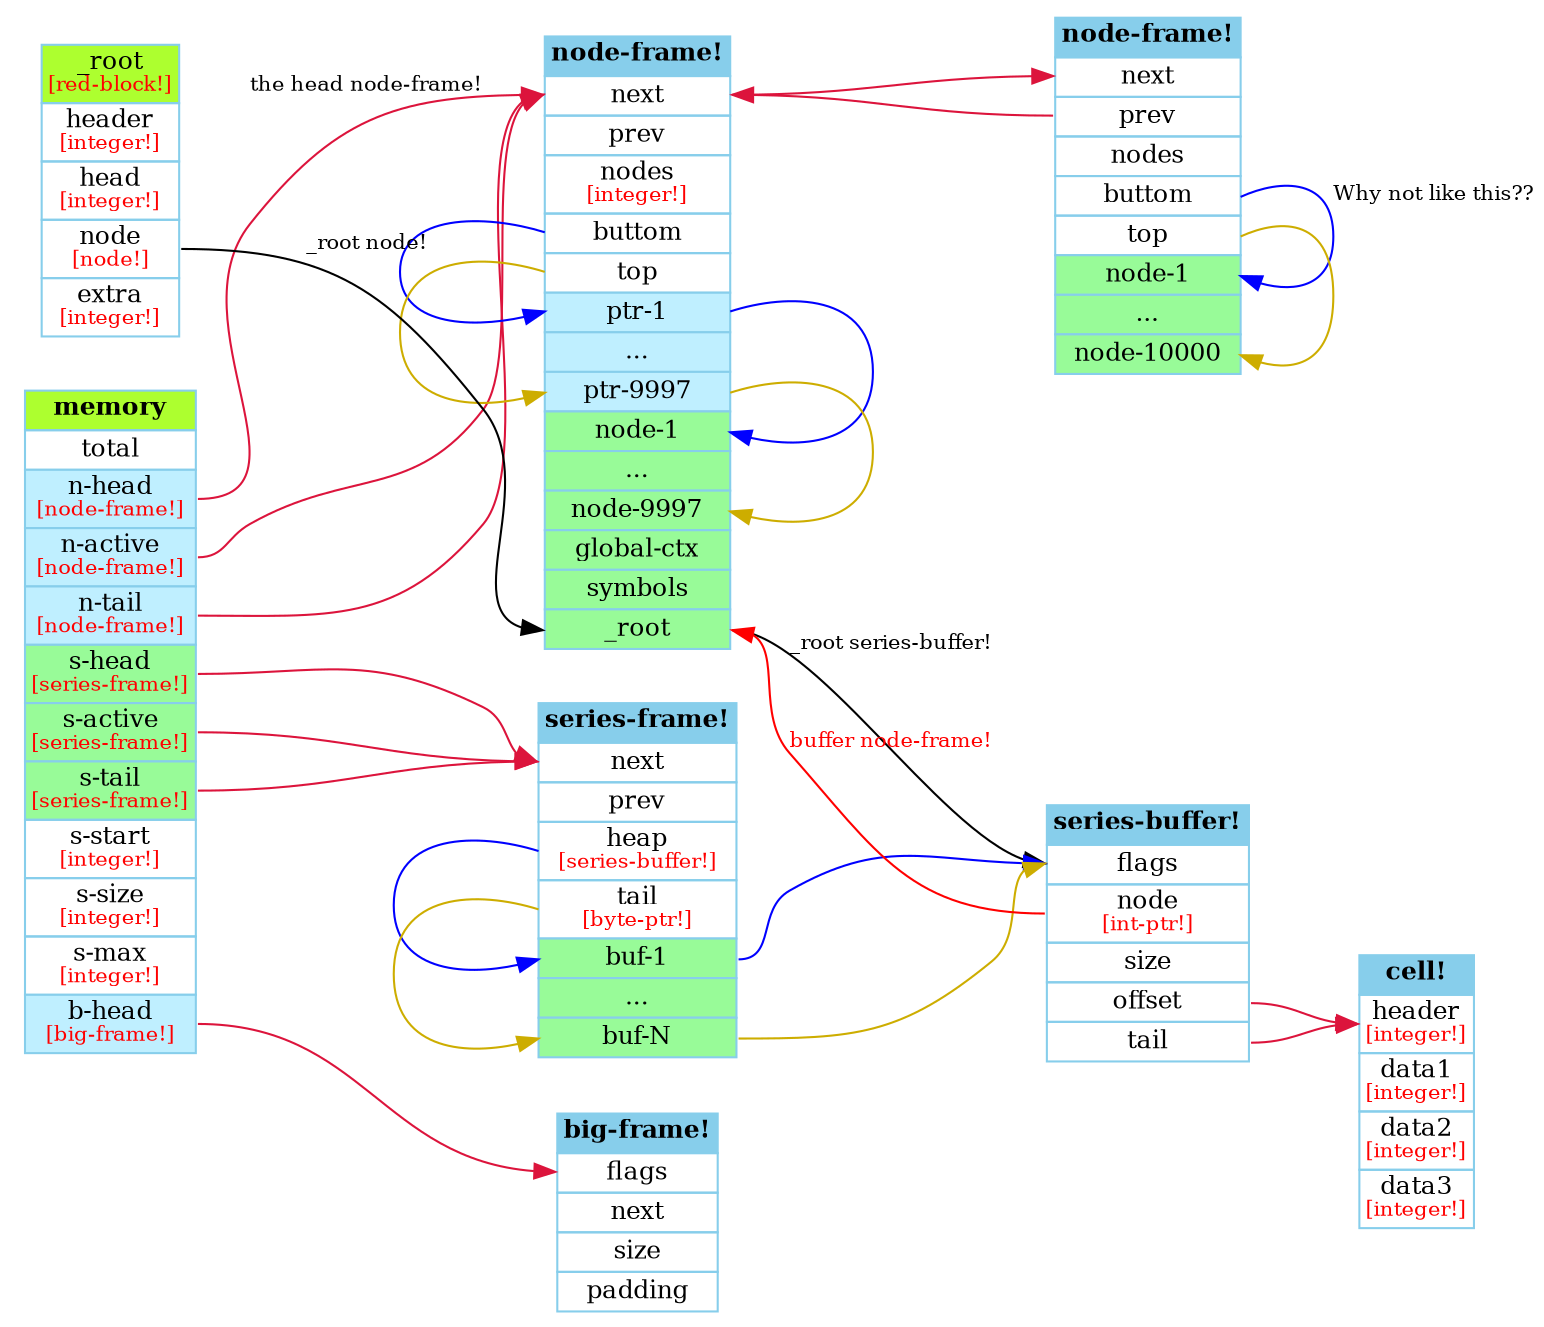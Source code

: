 digraph g {    
    fontname = "Verdana";
    fontsize = 10;
    rankdir = LR; 

    node [shape="record", width=.1, height=.1];
    node [fontsize=12, color="skyblue", shape="record"];  
    edge [fontsize=10, color="crimson", style="solid"];
    node [shape="plaintext"];

    # http://sandbox.kidstrythisathome.com/erdos/

    # http://icodeit.org/2015/11/using-graphviz-drawing/
    # https://casatwy.com/shi-yong-dotyu-yan-he-graphvizhui-tu-fan-yi.html
    # http://itopic.org/graphviz.html

    # https://graphviz.gitlab.io/_pages/doc/info/shapes.html#html
    # https://graphviz.gitlab.io/_pages/doc/info/colors.html

    memory [
        label = <
            <table border="0" cellborder="1" cellspacing="0" align="left" TOOLTIP="memory">
                <tr><td BGCOLOR="greenyellow"><b>memory</b></td></tr>
                <tr><td port="f1">total</td></tr>
                <tr><td port="f2" BGCOLOR="lightblue1">n-head<br ALIGN="CENTER"/><font point-size="10" color="red">[node-frame!]</font></td></tr>
                <tr><td port="f3" BGCOLOR="lightblue1">n-active<br ALIGN="CENTER"/><font point-size="10" color="red">[node-frame!]</font></td></tr>
                <tr><td port="f4" BGCOLOR="lightblue1">n-tail<br ALIGN="CENTER"/><font point-size="10" color="red">[node-frame!]</font></td></tr>
                <tr><td port="f5" BGCOLOR="palegreen">s-head<br ALIGN="CENTER"/><font point-size="10" color="red">[series-frame!]</font></td></tr>
                <tr><td port="f6" BGCOLOR="palegreen">s-active<br ALIGN="CENTER"/><font point-size="10" color="red">[series-frame!]</font></td></tr>
                <tr><td port="f7" BGCOLOR="palegreen">s-tail<br ALIGN="CENTER"/><font point-size="10" color="red">[series-frame!]</font></td></tr>
                <tr><td port="f8">s-start<br ALIGN="CENTER"/><font point-size="10" color="red">[integer!]</font></td></tr>
                <tr><td port="f9">s-size<br ALIGN="CENTER"/><font point-size="10" color="red">[integer!]</font></td></tr>
                <tr><td port="f10">s-max<br ALIGN="CENTER"/><font point-size="10" color="red">[integer!]</font></td></tr>
                <tr><td port="f11" BGCOLOR="lightblue1">b-head<br ALIGN="CENTER"/><font point-size="10" color="red">[big-frame!]</font></td></tr>
            </table>
        >
    ];

    "node-frame!" [
        label = <
            <table border="0" cellborder="1" cellspacing="0" align="left">
                <tr><td BGCOLOR="skyblue"><b>node-frame!</b></td></tr>
                <tr><td port="f1">next</td></tr>
                <tr><td port="f2">prev</td></tr>
                <tr><td port="f3">nodes<br ALIGN="CENTER"/><font point-size="10" color="red">[integer!]</font></td></tr>
                <tr><td port="f4">buttom</td></tr>
                <tr><td port="f5">top</td></tr>
                <tr><td port="p1" BGCOLOR="lightblue1">ptr-1</td></tr>
                <tr><td port="p2" BGCOLOR="lightblue1">...</td></tr>
                <tr><td port="p3" BGCOLOR="lightblue1">ptr-9997</td></tr>
                <tr><td port="n1" BGCOLOR="palegreen">node-1</td></tr>
                <tr><td port="n2" BGCOLOR="palegreen">...</td></tr>
                <tr><td port="n3" BGCOLOR="palegreen">node-9997</td></tr>
                <tr><td port="n6" BGCOLOR="palegreen">global-ctx</td></tr>
                <tr><td port="n5" BGCOLOR="palegreen">symbols</td></tr>
                <tr><td port="n4" BGCOLOR="palegreen">_root</td></tr>
            </table>
        >
    ];
    "node-frame!":f4:w -> "node-frame!":p1:w [color=blue];
    "node-frame!":f5:w -> "node-frame!":p3:w [color=gold3];
    "node-frame!":p1:e -> "node-frame!":n1:e [color=blue];
    "node-frame!":p3:e -> "node-frame!":n3:e [color=gold3];

    memory:f2 -> "node-frame!":f1 [label="the head node-frame!"];
    memory:f3 -> "node-frame!":f1;
    memory:f4 -> "node-frame!":f1;
    memory:f5 -> "series-frame!":f1;
    memory:f6 -> "series-frame!":f1;
    memory:f7 -> "series-frame!":f1;
    memory:f11 -> "big-frame!":f1;

    "next-node-frame!" [
        label = <
            <table border="0" cellborder="1" cellspacing="0" align="left">
                <tr><td BGCOLOR="skyblue"><b>node-frame!</b></td></tr>
                <tr><td port="f1">next</td></tr>
                <tr><td port="f2">prev</td></tr>
                <tr><td port="f3">nodes</td></tr>
                <tr><td port="f4">buttom</td></tr>
                <tr><td port="f5">top</td></tr>
                <tr><td port="n1" BGCOLOR="palegreen">node-1</td></tr>
                <tr><td port="n2" BGCOLOR="palegreen">...</td></tr>
                <tr><td port="n3" BGCOLOR="palegreen">node-10000</td></tr>
            </table>
        >
    ];
    "next-node-frame!":f4:e -> "next-node-frame!":n1:e [color=blue, label="Why not like this??"];
    "next-node-frame!":f5:e -> "next-node-frame!":n3:e [color=gold3];


    "series-frame!" [
        label = <
            <table border="0" cellborder="1" cellspacing="0" align="left">
                <tr><td BGCOLOR="skyblue"><b>series-frame!</b></td></tr>
                <tr><td port="f1">next</td></tr>
                <tr><td port="f2">prev</td></tr>
                <tr><td port="f3">heap<br ALIGN="CENTER"/><font point-size="10" color="red">[series-buffer!]</font></td></tr>
                <tr><td port="f4">tail<br ALIGN="CENTER"/><font point-size="10" color="red">[byte-ptr!]</font></td></tr>
                <tr><td port="b1" BGCOLOR="palegreen">buf-1</td></tr>
                <tr><td port="b2" BGCOLOR="palegreen">...</td></tr>
                <tr><td port="b3" BGCOLOR="palegreen">buf-N</td></tr>
            </table>
        >
    ];
    "series-frame!":f3:w -> "series-frame!":b1:w [color=blue];
    "series-frame!":f4:w -> "series-frame!":b3:w [color=gold3];
    "series-frame!":b1:e -> "series-buffer!":f1:w [color=blue];
    "series-frame!":b3:e -> "series-buffer!":f1:w [color=gold3];

    "series-buffer!" [
        label = <
            <table border="0" cellborder="1" cellspacing="0" align="left">
                <tr><td BGCOLOR="skyblue"><b>series-buffer!</b></td></tr>
                <tr><td port="f1">flags</td></tr>
                <tr><td port="f2">node<br ALIGN="CENTER"/><font point-size="10" color="red">[int-ptr!]</font></td></tr>
                <tr><td port="f3">size</td></tr>
                <tr><td port="f4">offset</td></tr>
                <tr><td port="f5">tail</td></tr>
            </table>
        >
    ];

    _root [
        label = <
            <table border="0" cellborder="1" cellspacing="0" align="left" TOOLTIP="_root">
                <tr><td BGCOLOR="greenyellow">_root<br ALIGN="CENTER"/><font point-size="10" color="red">[red-block!]</font></td></tr>
                <tr><td port="f1">header<br ALIGN="CENTER"/><font point-size="10" color="red">[integer!]</font></td></tr>
                <tr><td port="f2">head<br ALIGN="CENTER"/><font point-size="10" color="red">[integer!]</font></td></tr>
                <tr><td port="f3">node<br ALIGN="CENTER"/><font point-size="10" color="red">[node!]</font></td></tr>
                <tr><td port="f4">extra<br ALIGN="CENTER"/><font point-size="10" color="red">[integer!]</font></td></tr>
            </table>
        >
    ];
    "series-buffer!":f2:w -> "node-frame!":n4:e [color=red, fontcolor=red, label="buffer node-frame!"];
    "node-frame!":n4:e -> "series-buffer!":f1:w [color=black, label="_root series-buffer!"];
    _root:f3:e -> "node-frame!":n4:w [color=black, label="_root node!"];

    "cell!" [
        label = <
            <table border="0" cellborder="1" cellspacing="0" align="left">
                <tr><td BGCOLOR="skyblue"><b>cell!</b></td></tr>
                <tr><td port="f1">header<br ALIGN="CENTER"/><font point-size="10" color="red">[integer!]</font></td></tr>
                <tr><td port="f2">data1<br ALIGN="CENTER"/><font point-size="10" color="red">[integer!]</font></td></tr>
                <tr><td port="f3">data2<br ALIGN="CENTER"/><font point-size="10" color="red">[integer!]</font></td></tr>
                <tr><td port="f4">data3<br ALIGN="CENTER"/><font point-size="10" color="red">[integer!]</font></td></tr>
            </table>
        >
    ];

    "big-frame!" [
        label = <
            <table border="0" cellborder="1" cellspacing="0" align="left">
                <tr><td BGCOLOR="skyblue"><b>big-frame!</b></td></tr>
                <tr><td port="f1">flags</td></tr>
                <tr><td port="f2">next</td></tr>
                <tr><td port="f3">size</td></tr>
                <tr><td port="f4">padding</td></tr>
            </table>
        >
    ];

    "node-frame!":f1:e -> "next-node-frame!":f1:w;
    "next-node-frame!":f2:w -> "node-frame!":f1:e;

    "series-buffer!":f4 -> "cell!": f1;
    "series-buffer!":f5 -> "cell!": f1;
}
